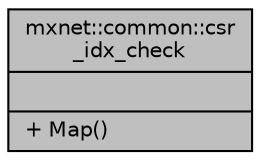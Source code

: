digraph "mxnet::common::csr_idx_check"
{
  edge [fontname="Helvetica",fontsize="10",labelfontname="Helvetica",labelfontsize="10"];
  node [fontname="Helvetica",fontsize="10",shape=record];
  Node1 [label="{mxnet::common::csr\l_idx_check\n||+ Map()\l}",height=0.2,width=0.4,color="black", fillcolor="grey75", style="filled", fontcolor="black"];
}
